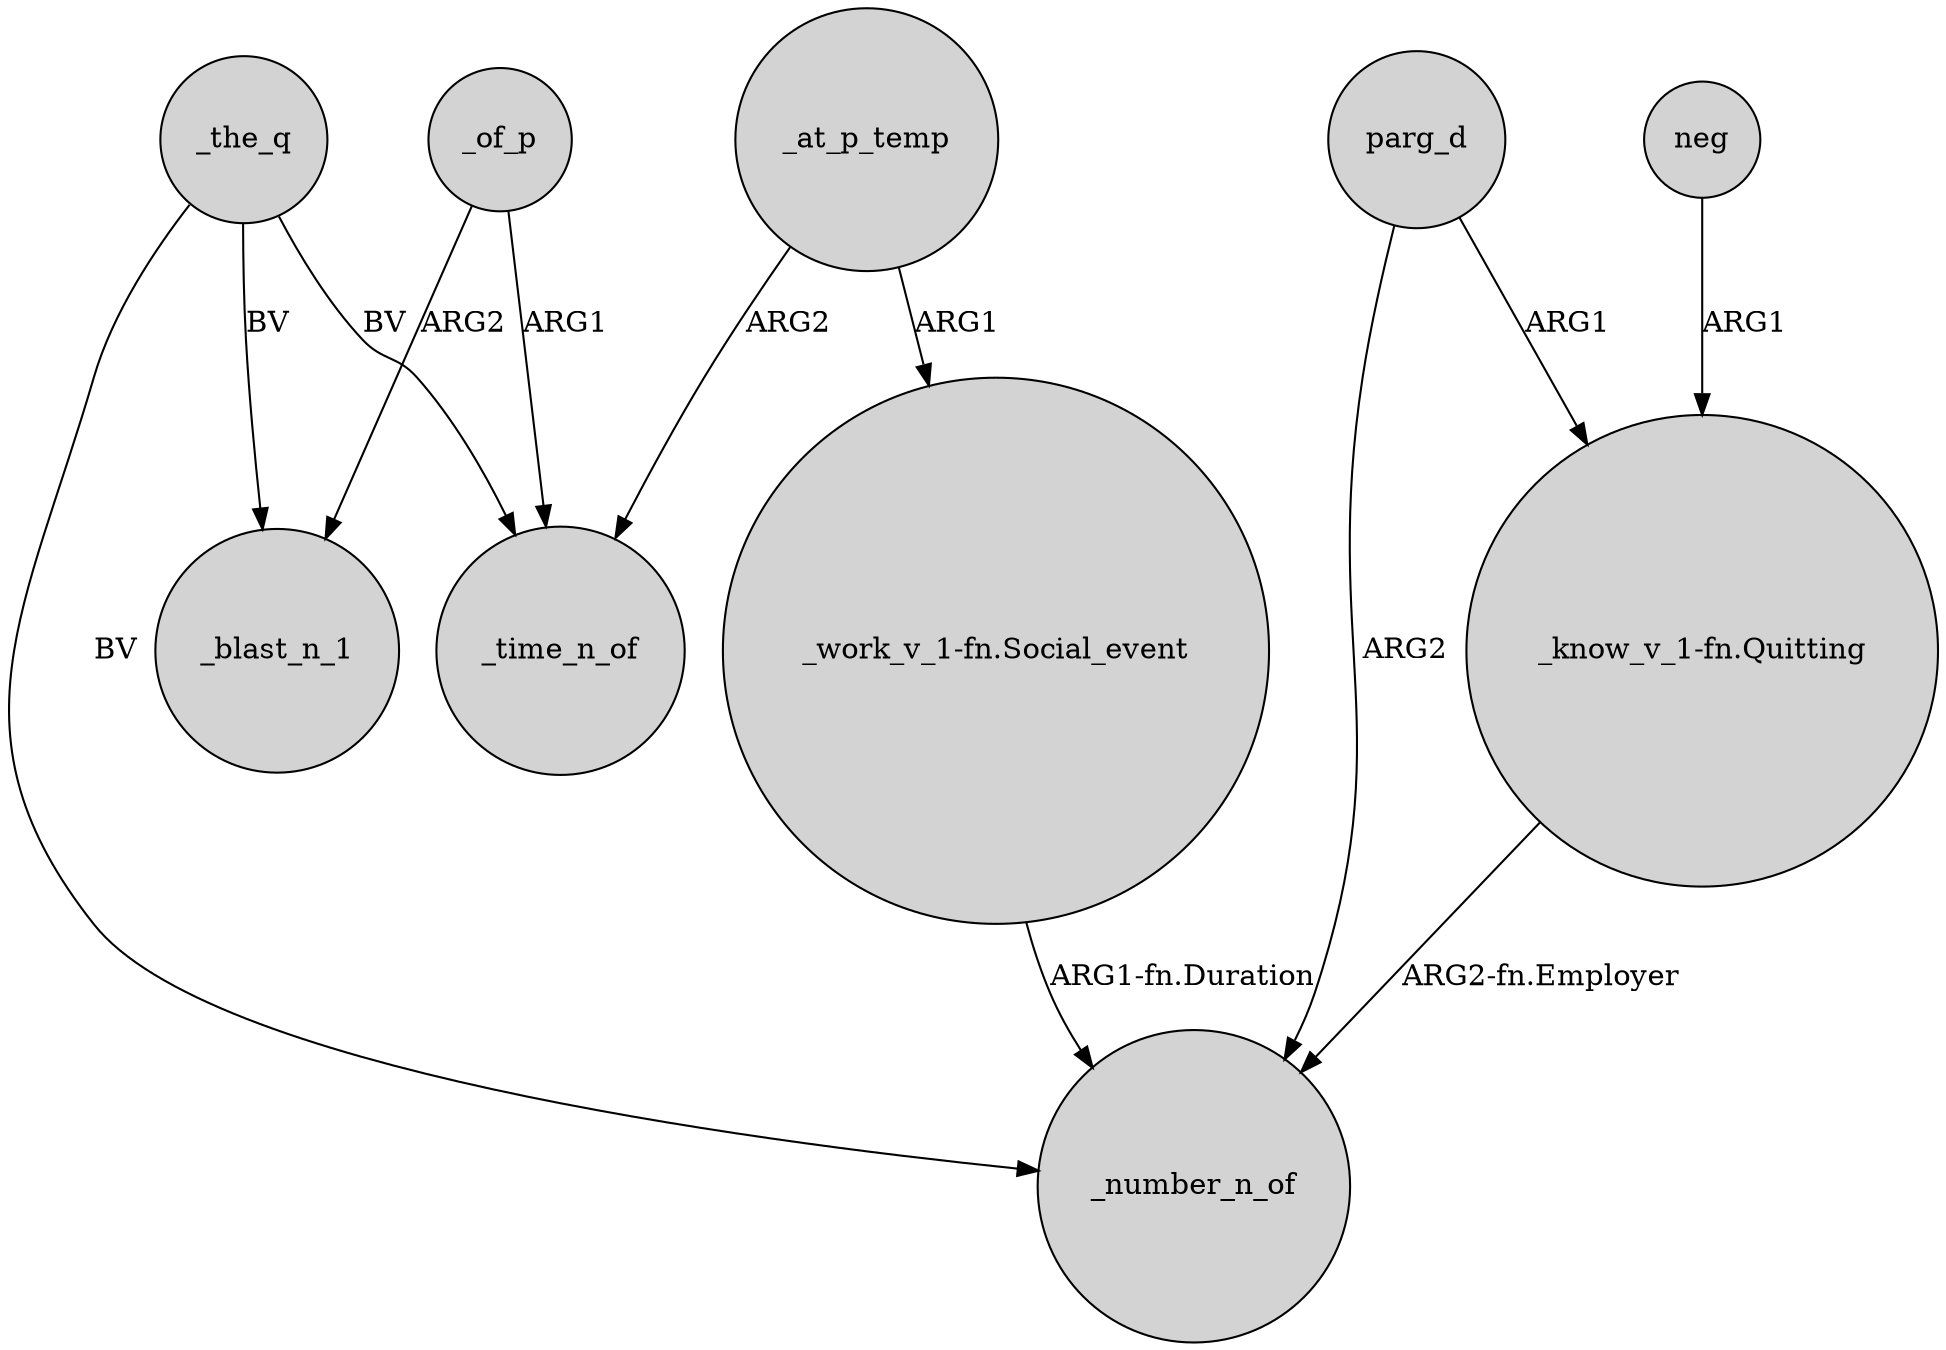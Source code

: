 digraph {
	node [shape=circle style=filled]
	_of_p -> _time_n_of [label=ARG1]
	"_know_v_1-fn.Quitting" -> _number_n_of [label="ARG2-fn.Employer"]
	_at_p_temp -> _time_n_of [label=ARG2]
	_the_q -> _time_n_of [label=BV]
	_at_p_temp -> "_work_v_1-fn.Social_event" [label=ARG1]
	parg_d -> _number_n_of [label=ARG2]
	_the_q -> _number_n_of [label=BV]
	neg -> "_know_v_1-fn.Quitting" [label=ARG1]
	parg_d -> "_know_v_1-fn.Quitting" [label=ARG1]
	_the_q -> _blast_n_1 [label=BV]
	"_work_v_1-fn.Social_event" -> _number_n_of [label="ARG1-fn.Duration"]
	_of_p -> _blast_n_1 [label=ARG2]
}
